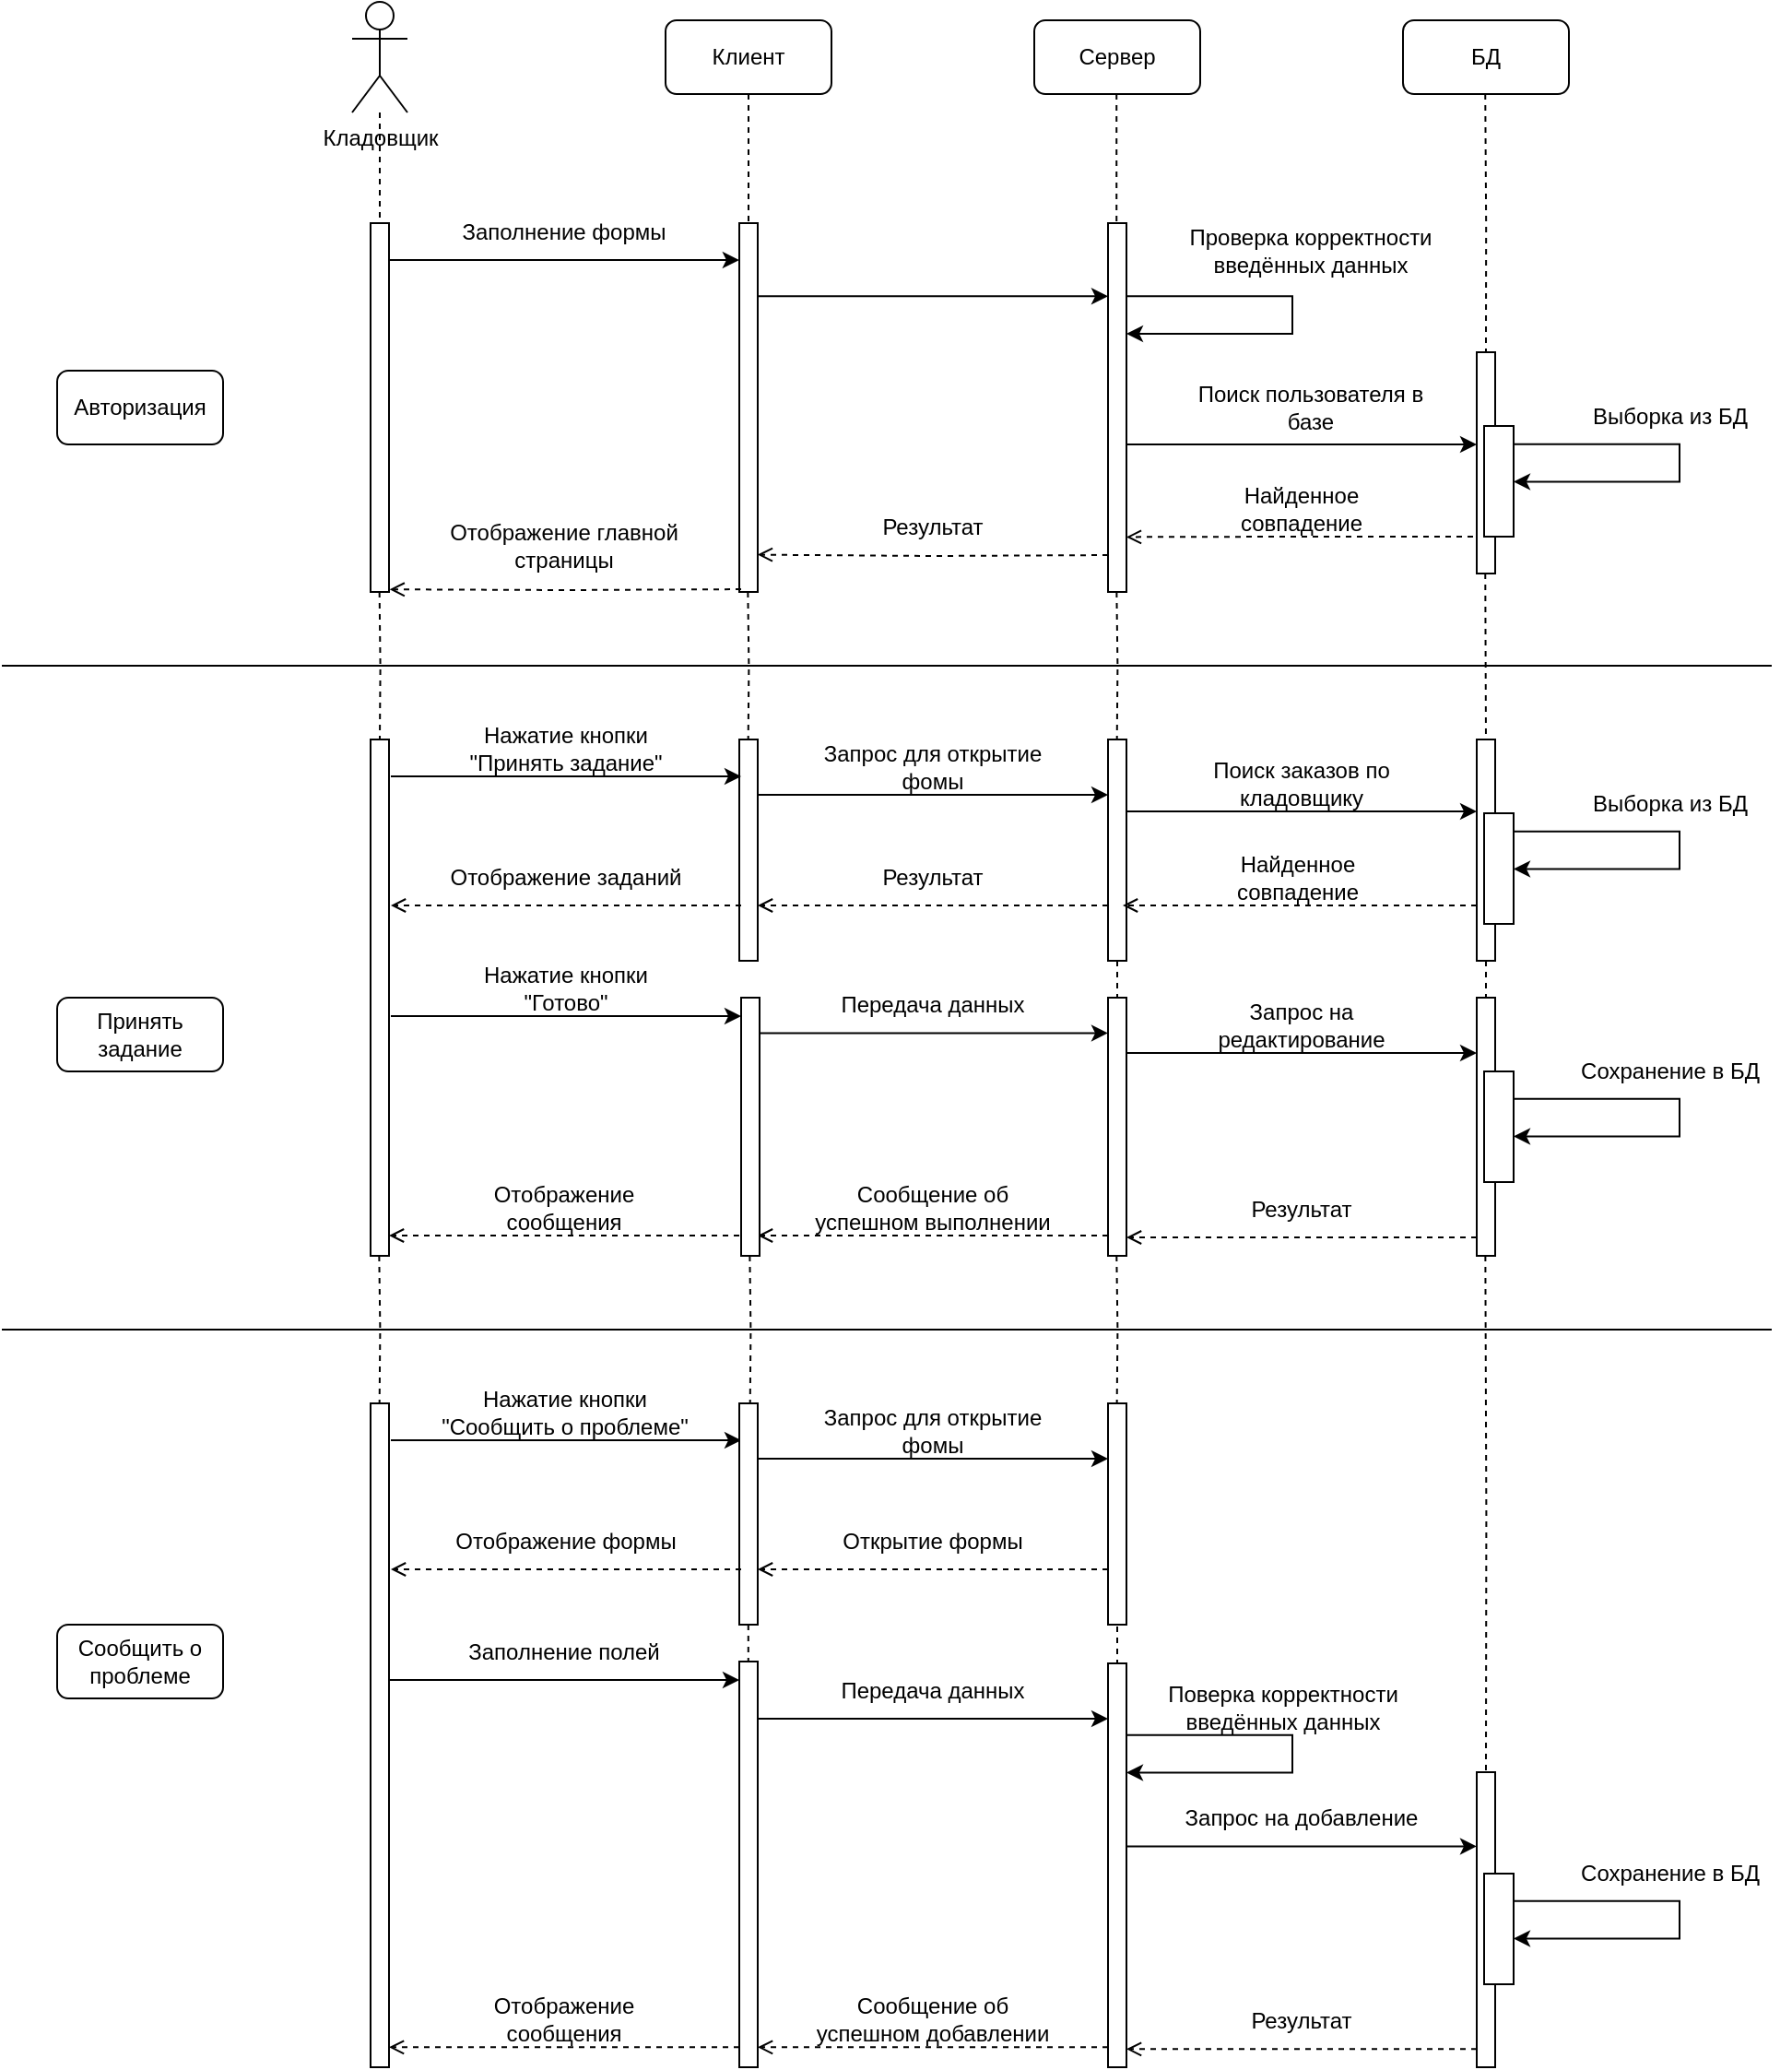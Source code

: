 <mxfile version="23.1.7" type="device">
  <diagram name="Страница — 1" id="Cy8QLNytjA-2ubOcpx3c">
    <mxGraphModel dx="4144" dy="2088" grid="1" gridSize="10" guides="1" tooltips="1" connect="1" arrows="1" fold="1" page="1" pageScale="1" pageWidth="3300" pageHeight="4681" math="0" shadow="0">
      <root>
        <mxCell id="0" />
        <mxCell id="1" parent="0" />
        <mxCell id="tvEzzkV83GTAkukXnAIm-289" value="Авторизация" style="rounded=1;whiteSpace=wrap;html=1;" parent="1" vertex="1">
          <mxGeometry x="1240" y="330" width="90" height="40" as="geometry" />
        </mxCell>
        <mxCell id="tvEzzkV83GTAkukXnAIm-290" style="edgeStyle=orthogonalEdgeStyle;rounded=0;orthogonalLoop=1;jettySize=auto;html=1;dashed=1;endArrow=none;endFill=0;" parent="1" source="tvEzzkV83GTAkukXnAIm-291" target="tvEzzkV83GTAkukXnAIm-293" edge="1">
          <mxGeometry relative="1" as="geometry" />
        </mxCell>
        <mxCell id="tvEzzkV83GTAkukXnAIm-291" value="Кладовщик" style="shape=umlActor;verticalLabelPosition=bottom;verticalAlign=top;html=1;outlineConnect=0;" parent="1" vertex="1">
          <mxGeometry x="1400" y="130" width="30" height="60" as="geometry" />
        </mxCell>
        <mxCell id="tvEzzkV83GTAkukXnAIm-292" style="edgeStyle=orthogonalEdgeStyle;rounded=0;orthogonalLoop=1;jettySize=auto;html=1;entryX=-0.007;entryY=0.1;entryDx=0;entryDy=0;exitX=1;exitY=0.1;exitDx=0;exitDy=0;exitPerimeter=0;entryPerimeter=0;" parent="1" source="tvEzzkV83GTAkukXnAIm-293" target="tvEzzkV83GTAkukXnAIm-296" edge="1">
          <mxGeometry relative="1" as="geometry" />
        </mxCell>
        <mxCell id="tvEzzkV83GTAkukXnAIm-293" value="" style="rounded=0;whiteSpace=wrap;html=1;" parent="1" vertex="1">
          <mxGeometry x="1410" y="250" width="10" height="200" as="geometry" />
        </mxCell>
        <mxCell id="tvEzzkV83GTAkukXnAIm-294" style="edgeStyle=orthogonalEdgeStyle;rounded=0;orthogonalLoop=1;jettySize=auto;html=1;entryX=0.5;entryY=0;entryDx=0;entryDy=0;dashed=1;endArrow=none;endFill=0;" parent="1" source="tvEzzkV83GTAkukXnAIm-295" target="tvEzzkV83GTAkukXnAIm-296" edge="1">
          <mxGeometry relative="1" as="geometry" />
        </mxCell>
        <mxCell id="tvEzzkV83GTAkukXnAIm-295" value="Клиент" style="rounded=1;whiteSpace=wrap;html=1;" parent="1" vertex="1">
          <mxGeometry x="1570" y="140" width="90" height="40" as="geometry" />
        </mxCell>
        <mxCell id="tvEzzkV83GTAkukXnAIm-296" value="" style="rounded=0;whiteSpace=wrap;html=1;" parent="1" vertex="1">
          <mxGeometry x="1610" y="250" width="10" height="200" as="geometry" />
        </mxCell>
        <mxCell id="tvEzzkV83GTAkukXnAIm-297" value="Сервер" style="rounded=1;whiteSpace=wrap;html=1;" parent="1" vertex="1">
          <mxGeometry x="1770" y="140" width="90" height="40" as="geometry" />
        </mxCell>
        <mxCell id="tvEzzkV83GTAkukXnAIm-298" value="" style="rounded=0;whiteSpace=wrap;html=1;" parent="1" vertex="1">
          <mxGeometry x="1810" y="250" width="10" height="200" as="geometry" />
        </mxCell>
        <mxCell id="tvEzzkV83GTAkukXnAIm-299" value="БД" style="rounded=1;whiteSpace=wrap;html=1;" parent="1" vertex="1">
          <mxGeometry x="1970" y="140" width="90" height="40" as="geometry" />
        </mxCell>
        <mxCell id="tvEzzkV83GTAkukXnAIm-300" style="edgeStyle=orthogonalEdgeStyle;rounded=0;orthogonalLoop=1;jettySize=auto;html=1;exitX=0;exitY=0.75;exitDx=0;exitDy=0;entryX=0.995;entryY=0.851;entryDx=0;entryDy=0;entryPerimeter=0;dashed=1;endArrow=open;endFill=0;" parent="1" target="tvEzzkV83GTAkukXnAIm-298" edge="1">
          <mxGeometry relative="1" as="geometry">
            <mxPoint x="2014.0" y="420.04" as="sourcePoint" />
            <mxPoint x="1824" y="420.84" as="targetPoint" />
            <Array as="points">
              <mxPoint x="1914" y="420" />
            </Array>
          </mxGeometry>
        </mxCell>
        <mxCell id="tvEzzkV83GTAkukXnAIm-301" value="" style="rounded=0;whiteSpace=wrap;html=1;" parent="1" vertex="1">
          <mxGeometry x="2010" y="320" width="10" height="120" as="geometry" />
        </mxCell>
        <mxCell id="tvEzzkV83GTAkukXnAIm-302" style="edgeStyle=orthogonalEdgeStyle;rounded=0;orthogonalLoop=1;jettySize=auto;html=1;entryX=0.5;entryY=0;entryDx=0;entryDy=0;dashed=1;endArrow=none;endFill=0;" parent="1" edge="1">
          <mxGeometry relative="1" as="geometry">
            <mxPoint x="1814.62" y="180" as="sourcePoint" />
            <mxPoint x="1814.62" y="250" as="targetPoint" />
          </mxGeometry>
        </mxCell>
        <mxCell id="tvEzzkV83GTAkukXnAIm-303" style="edgeStyle=orthogonalEdgeStyle;rounded=0;orthogonalLoop=1;jettySize=auto;html=1;dashed=1;endArrow=none;endFill=0;entryX=0.5;entryY=0;entryDx=0;entryDy=0;" parent="1" target="tvEzzkV83GTAkukXnAIm-301" edge="1">
          <mxGeometry relative="1" as="geometry">
            <mxPoint x="2014.62" y="180" as="sourcePoint" />
            <mxPoint x="2015" y="300" as="targetPoint" />
          </mxGeometry>
        </mxCell>
        <mxCell id="tvEzzkV83GTAkukXnAIm-304" style="edgeStyle=orthogonalEdgeStyle;rounded=0;orthogonalLoop=1;jettySize=auto;html=1;entryX=-0.007;entryY=0.1;entryDx=0;entryDy=0;exitX=1;exitY=0.1;exitDx=0;exitDy=0;exitPerimeter=0;entryPerimeter=0;" parent="1" edge="1">
          <mxGeometry relative="1" as="geometry">
            <mxPoint x="1620" y="289.63" as="sourcePoint" />
            <mxPoint x="1810" y="289.63" as="targetPoint" />
          </mxGeometry>
        </mxCell>
        <mxCell id="tvEzzkV83GTAkukXnAIm-305" style="edgeStyle=orthogonalEdgeStyle;rounded=0;orthogonalLoop=1;jettySize=auto;html=1;entryX=-0.007;entryY=0.1;entryDx=0;entryDy=0;exitX=1;exitY=0.1;exitDx=0;exitDy=0;exitPerimeter=0;entryPerimeter=0;" parent="1" edge="1">
          <mxGeometry relative="1" as="geometry">
            <mxPoint x="1820" y="370" as="sourcePoint" />
            <mxPoint x="2010" y="370" as="targetPoint" />
          </mxGeometry>
        </mxCell>
        <mxCell id="tvEzzkV83GTAkukXnAIm-306" style="edgeStyle=orthogonalEdgeStyle;rounded=0;orthogonalLoop=1;jettySize=auto;html=1;exitX=1;exitY=0.1;exitDx=0;exitDy=0;exitPerimeter=0;" parent="1" edge="1">
          <mxGeometry relative="1" as="geometry">
            <mxPoint x="1820" y="289.63" as="sourcePoint" />
            <mxPoint x="1820" y="310" as="targetPoint" />
            <Array as="points">
              <mxPoint x="1910" y="290" />
              <mxPoint x="1910" y="310" />
              <mxPoint x="1820" y="310" />
            </Array>
          </mxGeometry>
        </mxCell>
        <mxCell id="tvEzzkV83GTAkukXnAIm-307" value="" style="rounded=0;whiteSpace=wrap;html=1;" parent="1" vertex="1">
          <mxGeometry x="2014" y="360" width="16" height="60" as="geometry" />
        </mxCell>
        <mxCell id="tvEzzkV83GTAkukXnAIm-308" style="edgeStyle=orthogonalEdgeStyle;rounded=0;orthogonalLoop=1;jettySize=auto;html=1;exitX=1;exitY=0.1;exitDx=0;exitDy=0;exitPerimeter=0;" parent="1" edge="1">
          <mxGeometry relative="1" as="geometry">
            <mxPoint x="2030" y="369.85" as="sourcePoint" />
            <mxPoint x="2030" y="390.22" as="targetPoint" />
            <Array as="points">
              <mxPoint x="2120" y="370.22" />
              <mxPoint x="2120" y="390.22" />
              <mxPoint x="2030" y="390.22" />
            </Array>
          </mxGeometry>
        </mxCell>
        <mxCell id="tvEzzkV83GTAkukXnAIm-309" style="edgeStyle=orthogonalEdgeStyle;rounded=0;orthogonalLoop=1;jettySize=auto;html=1;exitX=0;exitY=0.75;exitDx=0;exitDy=0;entryX=0.992;entryY=0.899;entryDx=0;entryDy=0;entryPerimeter=0;dashed=1;endArrow=open;endFill=0;" parent="1" target="tvEzzkV83GTAkukXnAIm-296" edge="1">
          <mxGeometry relative="1" as="geometry">
            <mxPoint x="1810" y="430" as="sourcePoint" />
            <mxPoint x="1620" y="431" as="targetPoint" />
          </mxGeometry>
        </mxCell>
        <mxCell id="tvEzzkV83GTAkukXnAIm-310" style="edgeStyle=orthogonalEdgeStyle;rounded=0;orthogonalLoop=1;jettySize=auto;html=1;exitX=0;exitY=0.75;exitDx=0;exitDy=0;entryX=1.034;entryY=0.993;entryDx=0;entryDy=0;entryPerimeter=0;dashed=1;endArrow=open;endFill=0;" parent="1" target="tvEzzkV83GTAkukXnAIm-293" edge="1">
          <mxGeometry relative="1" as="geometry">
            <mxPoint x="1611" y="448.52" as="sourcePoint" />
            <mxPoint x="1421" y="449.52" as="targetPoint" />
          </mxGeometry>
        </mxCell>
        <mxCell id="tvEzzkV83GTAkukXnAIm-311" value="Заполнение формы" style="text;html=1;strokeColor=none;fillColor=none;align=center;verticalAlign=middle;whiteSpace=wrap;rounded=0;" parent="1" vertex="1">
          <mxGeometry x="1450" y="240" width="130" height="30" as="geometry" />
        </mxCell>
        <mxCell id="tvEzzkV83GTAkukXnAIm-312" value="Проверка корректности введённых данных" style="text;html=1;strokeColor=none;fillColor=none;align=center;verticalAlign=middle;whiteSpace=wrap;rounded=0;" parent="1" vertex="1">
          <mxGeometry x="1850" y="250" width="140" height="30" as="geometry" />
        </mxCell>
        <mxCell id="tvEzzkV83GTAkukXnAIm-313" value="Поиск пользователя в базе" style="text;html=1;strokeColor=none;fillColor=none;align=center;verticalAlign=middle;whiteSpace=wrap;rounded=0;" parent="1" vertex="1">
          <mxGeometry x="1855" y="335" width="130" height="30" as="geometry" />
        </mxCell>
        <mxCell id="tvEzzkV83GTAkukXnAIm-314" value="Выборка из БД" style="text;html=1;strokeColor=none;fillColor=none;align=center;verticalAlign=middle;whiteSpace=wrap;rounded=0;" parent="1" vertex="1">
          <mxGeometry x="2050" y="340" width="130" height="30" as="geometry" />
        </mxCell>
        <mxCell id="tvEzzkV83GTAkukXnAIm-315" value="Найденное совпадение" style="text;html=1;strokeColor=none;fillColor=none;align=center;verticalAlign=middle;whiteSpace=wrap;rounded=0;" parent="1" vertex="1">
          <mxGeometry x="1850" y="390" width="130" height="30" as="geometry" />
        </mxCell>
        <mxCell id="tvEzzkV83GTAkukXnAIm-316" value="Результат" style="text;html=1;strokeColor=none;fillColor=none;align=center;verticalAlign=middle;whiteSpace=wrap;rounded=0;" parent="1" vertex="1">
          <mxGeometry x="1650" y="400" width="130" height="30" as="geometry" />
        </mxCell>
        <mxCell id="tvEzzkV83GTAkukXnAIm-317" value="Отображение главной страницы" style="text;html=1;strokeColor=none;fillColor=none;align=center;verticalAlign=middle;whiteSpace=wrap;rounded=0;" parent="1" vertex="1">
          <mxGeometry x="1450" y="410" width="130" height="30" as="geometry" />
        </mxCell>
        <mxCell id="tvEzzkV83GTAkukXnAIm-318" value="" style="endArrow=none;html=1;rounded=0;" parent="1" edge="1">
          <mxGeometry width="50" height="50" relative="1" as="geometry">
            <mxPoint x="1210" y="490" as="sourcePoint" />
            <mxPoint x="2170" y="490" as="targetPoint" />
          </mxGeometry>
        </mxCell>
        <mxCell id="tvEzzkV83GTAkukXnAIm-319" value="Принять задание" style="rounded=1;whiteSpace=wrap;html=1;" parent="1" vertex="1">
          <mxGeometry x="1240" y="670" width="90" height="40" as="geometry" />
        </mxCell>
        <mxCell id="tvEzzkV83GTAkukXnAIm-320" value="" style="rounded=0;whiteSpace=wrap;html=1;" parent="1" vertex="1">
          <mxGeometry x="1410" y="530" width="10" height="280" as="geometry" />
        </mxCell>
        <mxCell id="tvEzzkV83GTAkukXnAIm-321" style="edgeStyle=orthogonalEdgeStyle;rounded=0;orthogonalLoop=1;jettySize=auto;html=1;entryX=0.5;entryY=0;entryDx=0;entryDy=0;dashed=1;endArrow=none;endFill=0;" parent="1" target="tvEzzkV83GTAkukXnAIm-320" edge="1">
          <mxGeometry relative="1" as="geometry">
            <mxPoint x="1414.83" y="450" as="sourcePoint" />
            <mxPoint x="1414.83" y="520" as="targetPoint" />
          </mxGeometry>
        </mxCell>
        <mxCell id="tvEzzkV83GTAkukXnAIm-322" value="" style="rounded=0;whiteSpace=wrap;html=1;" parent="1" vertex="1">
          <mxGeometry x="1610" y="530" width="10" height="120" as="geometry" />
        </mxCell>
        <mxCell id="tvEzzkV83GTAkukXnAIm-323" style="edgeStyle=orthogonalEdgeStyle;rounded=0;orthogonalLoop=1;jettySize=auto;html=1;entryX=-0.007;entryY=0.1;entryDx=0;entryDy=0;exitX=1;exitY=0.1;exitDx=0;exitDy=0;exitPerimeter=0;entryPerimeter=0;" parent="1" edge="1">
          <mxGeometry relative="1" as="geometry">
            <mxPoint x="1421" y="550" as="sourcePoint" />
            <mxPoint x="1611" y="550" as="targetPoint" />
          </mxGeometry>
        </mxCell>
        <mxCell id="tvEzzkV83GTAkukXnAIm-324" value="Нажатие кнопки &quot;Принять задание&quot;" style="text;html=1;strokeColor=none;fillColor=none;align=center;verticalAlign=middle;whiteSpace=wrap;rounded=0;" parent="1" vertex="1">
          <mxGeometry x="1451" y="520" width="130" height="30" as="geometry" />
        </mxCell>
        <mxCell id="tvEzzkV83GTAkukXnAIm-325" value="" style="rounded=0;whiteSpace=wrap;html=1;" parent="1" vertex="1">
          <mxGeometry x="1810" y="530" width="10" height="120" as="geometry" />
        </mxCell>
        <mxCell id="tvEzzkV83GTAkukXnAIm-326" style="edgeStyle=orthogonalEdgeStyle;rounded=0;orthogonalLoop=1;jettySize=auto;html=1;entryX=-0.007;entryY=0.1;entryDx=0;entryDy=0;exitX=1;exitY=0.1;exitDx=0;exitDy=0;exitPerimeter=0;entryPerimeter=0;" parent="1" edge="1">
          <mxGeometry relative="1" as="geometry">
            <mxPoint x="1620" y="560" as="sourcePoint" />
            <mxPoint x="1810" y="560" as="targetPoint" />
          </mxGeometry>
        </mxCell>
        <mxCell id="tvEzzkV83GTAkukXnAIm-327" value="Запрос для открытие фомы" style="text;html=1;strokeColor=none;fillColor=none;align=center;verticalAlign=middle;whiteSpace=wrap;rounded=0;" parent="1" vertex="1">
          <mxGeometry x="1650" y="530" width="130" height="30" as="geometry" />
        </mxCell>
        <mxCell id="tvEzzkV83GTAkukXnAIm-328" style="edgeStyle=orthogonalEdgeStyle;rounded=0;orthogonalLoop=1;jettySize=auto;html=1;exitX=0;exitY=0.75;exitDx=0;exitDy=0;entryX=0.992;entryY=0.899;entryDx=0;entryDy=0;entryPerimeter=0;dashed=1;endArrow=open;endFill=0;" parent="1" edge="1">
          <mxGeometry relative="1" as="geometry">
            <mxPoint x="1810" y="620" as="sourcePoint" />
            <mxPoint x="1620" y="620" as="targetPoint" />
          </mxGeometry>
        </mxCell>
        <mxCell id="tvEzzkV83GTAkukXnAIm-329" value="Результат" style="text;html=1;strokeColor=none;fillColor=none;align=center;verticalAlign=middle;whiteSpace=wrap;rounded=0;" parent="1" vertex="1">
          <mxGeometry x="1650" y="590" width="130" height="30" as="geometry" />
        </mxCell>
        <mxCell id="tvEzzkV83GTAkukXnAIm-330" value="Отображение заданий" style="text;html=1;strokeColor=none;fillColor=none;align=center;verticalAlign=middle;whiteSpace=wrap;rounded=0;" parent="1" vertex="1">
          <mxGeometry x="1451" y="590" width="130" height="30" as="geometry" />
        </mxCell>
        <mxCell id="tvEzzkV83GTAkukXnAIm-331" style="edgeStyle=orthogonalEdgeStyle;rounded=0;orthogonalLoop=1;jettySize=auto;html=1;exitX=0;exitY=0.75;exitDx=0;exitDy=0;entryX=0.992;entryY=0.899;entryDx=0;entryDy=0;entryPerimeter=0;dashed=1;endArrow=open;endFill=0;" parent="1" edge="1">
          <mxGeometry relative="1" as="geometry">
            <mxPoint x="1611" y="620" as="sourcePoint" />
            <mxPoint x="1421" y="620" as="targetPoint" />
          </mxGeometry>
        </mxCell>
        <mxCell id="tvEzzkV83GTAkukXnAIm-332" style="edgeStyle=orthogonalEdgeStyle;rounded=0;orthogonalLoop=1;jettySize=auto;html=1;entryX=-0.007;entryY=0.1;entryDx=0;entryDy=0;exitX=1;exitY=0.1;exitDx=0;exitDy=0;exitPerimeter=0;entryPerimeter=0;" parent="1" edge="1">
          <mxGeometry relative="1" as="geometry">
            <mxPoint x="1421" y="680" as="sourcePoint" />
            <mxPoint x="1611" y="680" as="targetPoint" />
          </mxGeometry>
        </mxCell>
        <mxCell id="tvEzzkV83GTAkukXnAIm-333" value="Нажатие кнопки &quot;Готово&quot;" style="text;html=1;strokeColor=none;fillColor=none;align=center;verticalAlign=middle;whiteSpace=wrap;rounded=0;" parent="1" vertex="1">
          <mxGeometry x="1451" y="650" width="130" height="30" as="geometry" />
        </mxCell>
        <mxCell id="tvEzzkV83GTAkukXnAIm-334" style="edgeStyle=orthogonalEdgeStyle;rounded=0;orthogonalLoop=1;jettySize=auto;html=1;entryX=-0.007;entryY=0.1;entryDx=0;entryDy=0;exitX=1;exitY=0.1;exitDx=0;exitDy=0;exitPerimeter=0;entryPerimeter=0;" parent="1" edge="1">
          <mxGeometry relative="1" as="geometry">
            <mxPoint x="1620" y="689.22" as="sourcePoint" />
            <mxPoint x="1810" y="689.22" as="targetPoint" />
          </mxGeometry>
        </mxCell>
        <mxCell id="tvEzzkV83GTAkukXnAIm-335" value="Передача данных" style="text;html=1;strokeColor=none;fillColor=none;align=center;verticalAlign=middle;whiteSpace=wrap;rounded=0;" parent="1" vertex="1">
          <mxGeometry x="1650" y="659.22" width="130" height="30" as="geometry" />
        </mxCell>
        <mxCell id="tvEzzkV83GTAkukXnAIm-336" value="" style="rounded=0;whiteSpace=wrap;html=1;" parent="1" vertex="1">
          <mxGeometry x="1810" y="670" width="10" height="140" as="geometry" />
        </mxCell>
        <mxCell id="tvEzzkV83GTAkukXnAIm-337" value="" style="rounded=0;whiteSpace=wrap;html=1;" parent="1" vertex="1">
          <mxGeometry x="2010" y="670" width="10" height="140" as="geometry" />
        </mxCell>
        <mxCell id="tvEzzkV83GTAkukXnAIm-338" style="edgeStyle=orthogonalEdgeStyle;rounded=0;orthogonalLoop=1;jettySize=auto;html=1;entryX=-0.007;entryY=0.1;entryDx=0;entryDy=0;exitX=1;exitY=0.1;exitDx=0;exitDy=0;exitPerimeter=0;entryPerimeter=0;" parent="1" edge="1">
          <mxGeometry relative="1" as="geometry">
            <mxPoint x="1820" y="700" as="sourcePoint" />
            <mxPoint x="2010" y="700" as="targetPoint" />
          </mxGeometry>
        </mxCell>
        <mxCell id="tvEzzkV83GTAkukXnAIm-339" value="Запрос на редактирование" style="text;html=1;strokeColor=none;fillColor=none;align=center;verticalAlign=middle;whiteSpace=wrap;rounded=0;" parent="1" vertex="1">
          <mxGeometry x="1850" y="670" width="130" height="30" as="geometry" />
        </mxCell>
        <mxCell id="tvEzzkV83GTAkukXnAIm-340" value="Сохранение в БД" style="text;html=1;strokeColor=none;fillColor=none;align=center;verticalAlign=middle;whiteSpace=wrap;rounded=0;" parent="1" vertex="1">
          <mxGeometry x="2050" y="695" width="130" height="30" as="geometry" />
        </mxCell>
        <mxCell id="tvEzzkV83GTAkukXnAIm-341" style="edgeStyle=orthogonalEdgeStyle;rounded=0;orthogonalLoop=1;jettySize=auto;html=1;exitX=1;exitY=0.1;exitDx=0;exitDy=0;exitPerimeter=0;" parent="1" edge="1">
          <mxGeometry relative="1" as="geometry">
            <mxPoint x="2030" y="724.85" as="sourcePoint" />
            <mxPoint x="2030" y="745.22" as="targetPoint" />
            <Array as="points">
              <mxPoint x="2120" y="725.22" />
              <mxPoint x="2120" y="745.22" />
              <mxPoint x="2030" y="745.22" />
            </Array>
          </mxGeometry>
        </mxCell>
        <mxCell id="tvEzzkV83GTAkukXnAIm-342" value="" style="rounded=0;whiteSpace=wrap;html=1;" parent="1" vertex="1">
          <mxGeometry x="2014" y="710" width="16" height="60" as="geometry" />
        </mxCell>
        <mxCell id="tvEzzkV83GTAkukXnAIm-343" value="Результат" style="text;html=1;strokeColor=none;fillColor=none;align=center;verticalAlign=middle;whiteSpace=wrap;rounded=0;" parent="1" vertex="1">
          <mxGeometry x="1850" y="770" width="130" height="30" as="geometry" />
        </mxCell>
        <mxCell id="tvEzzkV83GTAkukXnAIm-344" style="edgeStyle=orthogonalEdgeStyle;rounded=0;orthogonalLoop=1;jettySize=auto;html=1;exitX=0;exitY=0.75;exitDx=0;exitDy=0;entryX=0.992;entryY=0.899;entryDx=0;entryDy=0;entryPerimeter=0;dashed=1;endArrow=open;endFill=0;" parent="1" edge="1">
          <mxGeometry relative="1" as="geometry">
            <mxPoint x="2010" y="800" as="sourcePoint" />
            <mxPoint x="1820" y="800" as="targetPoint" />
          </mxGeometry>
        </mxCell>
        <mxCell id="tvEzzkV83GTAkukXnAIm-345" value="Сообщение об успешном выполнении" style="text;html=1;strokeColor=none;fillColor=none;align=center;verticalAlign=middle;whiteSpace=wrap;rounded=0;" parent="1" vertex="1">
          <mxGeometry x="1650" y="769" width="130" height="30" as="geometry" />
        </mxCell>
        <mxCell id="tvEzzkV83GTAkukXnAIm-346" style="edgeStyle=orthogonalEdgeStyle;rounded=0;orthogonalLoop=1;jettySize=auto;html=1;exitX=0;exitY=0.75;exitDx=0;exitDy=0;entryX=0.992;entryY=0.899;entryDx=0;entryDy=0;entryPerimeter=0;dashed=1;endArrow=open;endFill=0;" parent="1" edge="1">
          <mxGeometry relative="1" as="geometry">
            <mxPoint x="1810" y="799" as="sourcePoint" />
            <mxPoint x="1620" y="799" as="targetPoint" />
          </mxGeometry>
        </mxCell>
        <mxCell id="tvEzzkV83GTAkukXnAIm-347" value="Отображение сообщения" style="text;html=1;strokeColor=none;fillColor=none;align=center;verticalAlign=middle;whiteSpace=wrap;rounded=0;" parent="1" vertex="1">
          <mxGeometry x="1450" y="769" width="130" height="30" as="geometry" />
        </mxCell>
        <mxCell id="tvEzzkV83GTAkukXnAIm-348" style="edgeStyle=orthogonalEdgeStyle;rounded=0;orthogonalLoop=1;jettySize=auto;html=1;exitX=0;exitY=0.75;exitDx=0;exitDy=0;entryX=0.992;entryY=0.899;entryDx=0;entryDy=0;entryPerimeter=0;dashed=1;endArrow=open;endFill=0;" parent="1" edge="1">
          <mxGeometry relative="1" as="geometry">
            <mxPoint x="1610" y="799" as="sourcePoint" />
            <mxPoint x="1420" y="799" as="targetPoint" />
          </mxGeometry>
        </mxCell>
        <mxCell id="tvEzzkV83GTAkukXnAIm-349" value="Сообщить о проблеме" style="rounded=1;whiteSpace=wrap;html=1;" parent="1" vertex="1">
          <mxGeometry x="1240" y="1010" width="90" height="40" as="geometry" />
        </mxCell>
        <mxCell id="tvEzzkV83GTAkukXnAIm-350" value="" style="rounded=0;whiteSpace=wrap;html=1;" parent="1" vertex="1">
          <mxGeometry x="1410" y="890" width="10" height="360" as="geometry" />
        </mxCell>
        <mxCell id="tvEzzkV83GTAkukXnAIm-351" value="" style="endArrow=none;html=1;rounded=0;" parent="1" edge="1">
          <mxGeometry width="50" height="50" relative="1" as="geometry">
            <mxPoint x="1210" y="850" as="sourcePoint" />
            <mxPoint x="2170" y="850" as="targetPoint" />
          </mxGeometry>
        </mxCell>
        <mxCell id="tvEzzkV83GTAkukXnAIm-352" style="edgeStyle=orthogonalEdgeStyle;rounded=0;orthogonalLoop=1;jettySize=auto;html=1;entryX=0.5;entryY=0;entryDx=0;entryDy=0;dashed=1;endArrow=none;endFill=0;" parent="1" edge="1">
          <mxGeometry relative="1" as="geometry">
            <mxPoint x="1614.67" y="450" as="sourcePoint" />
            <mxPoint x="1614.84" y="530" as="targetPoint" />
          </mxGeometry>
        </mxCell>
        <mxCell id="tvEzzkV83GTAkukXnAIm-353" style="edgeStyle=orthogonalEdgeStyle;rounded=0;orthogonalLoop=1;jettySize=auto;html=1;entryX=0.5;entryY=0;entryDx=0;entryDy=0;dashed=1;endArrow=none;endFill=0;" parent="1" edge="1">
          <mxGeometry relative="1" as="geometry">
            <mxPoint x="1814.68" y="450" as="sourcePoint" />
            <mxPoint x="1814.85" y="530" as="targetPoint" />
          </mxGeometry>
        </mxCell>
        <mxCell id="tvEzzkV83GTAkukXnAIm-354" style="edgeStyle=orthogonalEdgeStyle;rounded=0;orthogonalLoop=1;jettySize=auto;html=1;entryX=0.5;entryY=0;entryDx=0;entryDy=0;dashed=1;endArrow=none;endFill=0;" parent="1" target="tvEzzkV83GTAkukXnAIm-337" edge="1">
          <mxGeometry relative="1" as="geometry">
            <mxPoint x="2014.63" y="440" as="sourcePoint" />
            <mxPoint x="2014.8" y="520" as="targetPoint" />
          </mxGeometry>
        </mxCell>
        <mxCell id="tvEzzkV83GTAkukXnAIm-355" style="edgeStyle=orthogonalEdgeStyle;rounded=0;orthogonalLoop=1;jettySize=auto;html=1;dashed=1;endArrow=none;endFill=0;exitX=0.5;exitY=1;exitDx=0;exitDy=0;entryX=0.5;entryY=0;entryDx=0;entryDy=0;" parent="1" source="tvEzzkV83GTAkukXnAIm-325" target="tvEzzkV83GTAkukXnAIm-336" edge="1">
          <mxGeometry relative="1" as="geometry">
            <mxPoint x="1880" y="480" as="sourcePoint" />
            <mxPoint x="1880" y="550" as="targetPoint" />
          </mxGeometry>
        </mxCell>
        <mxCell id="tvEzzkV83GTAkukXnAIm-356" style="edgeStyle=orthogonalEdgeStyle;rounded=0;orthogonalLoop=1;jettySize=auto;html=1;entryX=0.5;entryY=0;entryDx=0;entryDy=0;dashed=1;endArrow=none;endFill=0;" parent="1" edge="1">
          <mxGeometry relative="1" as="geometry">
            <mxPoint x="1414.67" y="810" as="sourcePoint" />
            <mxPoint x="1414.84" y="890" as="targetPoint" />
          </mxGeometry>
        </mxCell>
        <mxCell id="tvEzzkV83GTAkukXnAIm-357" value="Нажатие кнопки &quot;Сообщить о проблеме&quot;" style="text;html=1;strokeColor=none;fillColor=none;align=center;verticalAlign=middle;whiteSpace=wrap;rounded=0;" parent="1" vertex="1">
          <mxGeometry x="1439.5" y="880" width="151" height="30" as="geometry" />
        </mxCell>
        <mxCell id="tvEzzkV83GTAkukXnAIm-358" style="edgeStyle=orthogonalEdgeStyle;rounded=0;orthogonalLoop=1;jettySize=auto;html=1;entryX=-0.007;entryY=0.1;entryDx=0;entryDy=0;exitX=1;exitY=0.1;exitDx=0;exitDy=0;exitPerimeter=0;entryPerimeter=0;" parent="1" edge="1">
          <mxGeometry relative="1" as="geometry">
            <mxPoint x="1421" y="910" as="sourcePoint" />
            <mxPoint x="1611" y="910" as="targetPoint" />
          </mxGeometry>
        </mxCell>
        <mxCell id="tvEzzkV83GTAkukXnAIm-359" value="" style="rounded=0;whiteSpace=wrap;html=1;" parent="1" vertex="1">
          <mxGeometry x="1610" y="890" width="10" height="120" as="geometry" />
        </mxCell>
        <mxCell id="tvEzzkV83GTAkukXnAIm-360" value="Запрос для открытие фомы" style="text;html=1;strokeColor=none;fillColor=none;align=center;verticalAlign=middle;whiteSpace=wrap;rounded=0;" parent="1" vertex="1">
          <mxGeometry x="1650" y="890" width="130" height="30" as="geometry" />
        </mxCell>
        <mxCell id="tvEzzkV83GTAkukXnAIm-361" value="" style="rounded=0;whiteSpace=wrap;html=1;" parent="1" vertex="1">
          <mxGeometry x="1810" y="890" width="10" height="120" as="geometry" />
        </mxCell>
        <mxCell id="tvEzzkV83GTAkukXnAIm-362" value="Открытие формы" style="text;html=1;strokeColor=none;fillColor=none;align=center;verticalAlign=middle;whiteSpace=wrap;rounded=0;" parent="1" vertex="1">
          <mxGeometry x="1650" y="950" width="130" height="30" as="geometry" />
        </mxCell>
        <mxCell id="tvEzzkV83GTAkukXnAIm-363" style="edgeStyle=orthogonalEdgeStyle;rounded=0;orthogonalLoop=1;jettySize=auto;html=1;exitX=0;exitY=0.75;exitDx=0;exitDy=0;entryX=0.992;entryY=0.899;entryDx=0;entryDy=0;entryPerimeter=0;dashed=1;endArrow=open;endFill=0;" parent="1" edge="1">
          <mxGeometry relative="1" as="geometry">
            <mxPoint x="1810" y="980" as="sourcePoint" />
            <mxPoint x="1620" y="980" as="targetPoint" />
          </mxGeometry>
        </mxCell>
        <mxCell id="tvEzzkV83GTAkukXnAIm-364" style="edgeStyle=orthogonalEdgeStyle;rounded=0;orthogonalLoop=1;jettySize=auto;html=1;exitX=0;exitY=0.75;exitDx=0;exitDy=0;entryX=0.992;entryY=0.899;entryDx=0;entryDy=0;entryPerimeter=0;dashed=1;endArrow=open;endFill=0;" parent="1" edge="1">
          <mxGeometry relative="1" as="geometry">
            <mxPoint x="1611" y="980" as="sourcePoint" />
            <mxPoint x="1421" y="980" as="targetPoint" />
          </mxGeometry>
        </mxCell>
        <mxCell id="tvEzzkV83GTAkukXnAIm-365" value="Отображение формы" style="text;html=1;strokeColor=none;fillColor=none;align=center;verticalAlign=middle;whiteSpace=wrap;rounded=0;" parent="1" vertex="1">
          <mxGeometry x="1451" y="950" width="130" height="30" as="geometry" />
        </mxCell>
        <mxCell id="tvEzzkV83GTAkukXnAIm-366" style="edgeStyle=orthogonalEdgeStyle;rounded=0;orthogonalLoop=1;jettySize=auto;html=1;entryX=-0.007;entryY=0.1;entryDx=0;entryDy=0;exitX=1;exitY=0.1;exitDx=0;exitDy=0;exitPerimeter=0;entryPerimeter=0;" parent="1" edge="1">
          <mxGeometry relative="1" as="geometry">
            <mxPoint x="1420" y="1040" as="sourcePoint" />
            <mxPoint x="1610" y="1040" as="targetPoint" />
          </mxGeometry>
        </mxCell>
        <mxCell id="tvEzzkV83GTAkukXnAIm-367" value="Заполнение полей" style="text;html=1;strokeColor=none;fillColor=none;align=center;verticalAlign=middle;whiteSpace=wrap;rounded=0;" parent="1" vertex="1">
          <mxGeometry x="1450" y="1010" width="130" height="30" as="geometry" />
        </mxCell>
        <mxCell id="tvEzzkV83GTAkukXnAIm-368" value="" style="rounded=0;whiteSpace=wrap;html=1;" parent="1" vertex="1">
          <mxGeometry x="1610" y="1030" width="10" height="220" as="geometry" />
        </mxCell>
        <mxCell id="tvEzzkV83GTAkukXnAIm-369" style="edgeStyle=orthogonalEdgeStyle;rounded=0;orthogonalLoop=1;jettySize=auto;html=1;entryX=-0.007;entryY=0.1;entryDx=0;entryDy=0;exitX=1;exitY=0.1;exitDx=0;exitDy=0;exitPerimeter=0;entryPerimeter=0;" parent="1" edge="1">
          <mxGeometry relative="1" as="geometry">
            <mxPoint x="1620" y="1061" as="sourcePoint" />
            <mxPoint x="1810" y="1061" as="targetPoint" />
          </mxGeometry>
        </mxCell>
        <mxCell id="tvEzzkV83GTAkukXnAIm-370" value="Передача данных" style="text;html=1;strokeColor=none;fillColor=none;align=center;verticalAlign=middle;whiteSpace=wrap;rounded=0;" parent="1" vertex="1">
          <mxGeometry x="1650" y="1031" width="130" height="30" as="geometry" />
        </mxCell>
        <mxCell id="tvEzzkV83GTAkukXnAIm-371" value="" style="rounded=0;whiteSpace=wrap;html=1;" parent="1" vertex="1">
          <mxGeometry x="1810" y="1031" width="10" height="219" as="geometry" />
        </mxCell>
        <mxCell id="tvEzzkV83GTAkukXnAIm-372" value="Поверка корректности введённых данных" style="text;html=1;strokeColor=none;fillColor=none;align=center;verticalAlign=middle;whiteSpace=wrap;rounded=0;" parent="1" vertex="1">
          <mxGeometry x="1840" y="1040" width="130" height="30" as="geometry" />
        </mxCell>
        <mxCell id="tvEzzkV83GTAkukXnAIm-373" style="edgeStyle=orthogonalEdgeStyle;rounded=0;orthogonalLoop=1;jettySize=auto;html=1;exitX=1;exitY=0.1;exitDx=0;exitDy=0;exitPerimeter=0;" parent="1" edge="1">
          <mxGeometry relative="1" as="geometry">
            <mxPoint x="1820" y="1069.85" as="sourcePoint" />
            <mxPoint x="1820" y="1090.22" as="targetPoint" />
            <Array as="points">
              <mxPoint x="1910" y="1070.22" />
              <mxPoint x="1910" y="1090.22" />
              <mxPoint x="1820" y="1090.22" />
            </Array>
          </mxGeometry>
        </mxCell>
        <mxCell id="tvEzzkV83GTAkukXnAIm-374" value="" style="rounded=0;whiteSpace=wrap;html=1;" parent="1" vertex="1">
          <mxGeometry x="2010" y="1090" width="10" height="160" as="geometry" />
        </mxCell>
        <mxCell id="tvEzzkV83GTAkukXnAIm-375" style="edgeStyle=orthogonalEdgeStyle;rounded=0;orthogonalLoop=1;jettySize=auto;html=1;entryX=-0.007;entryY=0.1;entryDx=0;entryDy=0;exitX=1;exitY=0.1;exitDx=0;exitDy=0;exitPerimeter=0;entryPerimeter=0;" parent="1" edge="1">
          <mxGeometry relative="1" as="geometry">
            <mxPoint x="1820" y="1130.22" as="sourcePoint" />
            <mxPoint x="2010" y="1130.22" as="targetPoint" />
          </mxGeometry>
        </mxCell>
        <mxCell id="tvEzzkV83GTAkukXnAIm-376" value="Запрос на добавление" style="text;html=1;strokeColor=none;fillColor=none;align=center;verticalAlign=middle;whiteSpace=wrap;rounded=0;" parent="1" vertex="1">
          <mxGeometry x="1850" y="1100.22" width="130" height="30" as="geometry" />
        </mxCell>
        <mxCell id="tvEzzkV83GTAkukXnAIm-377" value="Результат" style="text;html=1;strokeColor=none;fillColor=none;align=center;verticalAlign=middle;whiteSpace=wrap;rounded=0;" parent="1" vertex="1">
          <mxGeometry x="1850" y="1210.17" width="130" height="30" as="geometry" />
        </mxCell>
        <mxCell id="tvEzzkV83GTAkukXnAIm-378" style="edgeStyle=orthogonalEdgeStyle;rounded=0;orthogonalLoop=1;jettySize=auto;html=1;exitX=0;exitY=0.75;exitDx=0;exitDy=0;entryX=0.992;entryY=0.899;entryDx=0;entryDy=0;entryPerimeter=0;dashed=1;endArrow=open;endFill=0;" parent="1" edge="1">
          <mxGeometry relative="1" as="geometry">
            <mxPoint x="2010" y="1240.17" as="sourcePoint" />
            <mxPoint x="1820" y="1240.17" as="targetPoint" />
          </mxGeometry>
        </mxCell>
        <mxCell id="tvEzzkV83GTAkukXnAIm-379" value="Сообщение об успешном добавлении" style="text;html=1;strokeColor=none;fillColor=none;align=center;verticalAlign=middle;whiteSpace=wrap;rounded=0;" parent="1" vertex="1">
          <mxGeometry x="1650" y="1209.17" width="130" height="30" as="geometry" />
        </mxCell>
        <mxCell id="tvEzzkV83GTAkukXnAIm-380" style="edgeStyle=orthogonalEdgeStyle;rounded=0;orthogonalLoop=1;jettySize=auto;html=1;exitX=0;exitY=0.75;exitDx=0;exitDy=0;entryX=0.992;entryY=0.899;entryDx=0;entryDy=0;entryPerimeter=0;dashed=1;endArrow=open;endFill=0;" parent="1" edge="1">
          <mxGeometry relative="1" as="geometry">
            <mxPoint x="1810" y="1239.17" as="sourcePoint" />
            <mxPoint x="1620" y="1239.17" as="targetPoint" />
          </mxGeometry>
        </mxCell>
        <mxCell id="tvEzzkV83GTAkukXnAIm-381" style="edgeStyle=orthogonalEdgeStyle;rounded=0;orthogonalLoop=1;jettySize=auto;html=1;dashed=1;endArrow=none;endFill=0;exitX=0.5;exitY=1;exitDx=0;exitDy=0;entryX=0.5;entryY=0;entryDx=0;entryDy=0;" parent="1" target="tvEzzkV83GTAkukXnAIm-371" edge="1">
          <mxGeometry relative="1" as="geometry">
            <mxPoint x="1815" y="1011" as="sourcePoint" />
            <mxPoint x="1880" y="911" as="targetPoint" />
          </mxGeometry>
        </mxCell>
        <mxCell id="tvEzzkV83GTAkukXnAIm-382" style="edgeStyle=orthogonalEdgeStyle;rounded=0;orthogonalLoop=1;jettySize=auto;html=1;dashed=1;endArrow=none;endFill=0;exitX=0.5;exitY=1;exitDx=0;exitDy=0;entryX=0.5;entryY=0;entryDx=0;entryDy=0;" parent="1" edge="1">
          <mxGeometry relative="1" as="geometry">
            <mxPoint x="1614.9" y="1010" as="sourcePoint" />
            <mxPoint x="1614.9" y="1030" as="targetPoint" />
          </mxGeometry>
        </mxCell>
        <mxCell id="tvEzzkV83GTAkukXnAIm-383" value="" style="rounded=0;whiteSpace=wrap;html=1;" parent="1" vertex="1">
          <mxGeometry x="2014" y="1145" width="16" height="60" as="geometry" />
        </mxCell>
        <mxCell id="tvEzzkV83GTAkukXnAIm-384" style="edgeStyle=orthogonalEdgeStyle;rounded=0;orthogonalLoop=1;jettySize=auto;html=1;exitX=1;exitY=0.1;exitDx=0;exitDy=0;exitPerimeter=0;" parent="1" edge="1">
          <mxGeometry relative="1" as="geometry">
            <mxPoint x="2030" y="1159.85" as="sourcePoint" />
            <mxPoint x="2030" y="1180.22" as="targetPoint" />
            <Array as="points">
              <mxPoint x="2120" y="1160.22" />
              <mxPoint x="2120" y="1180.22" />
              <mxPoint x="2030" y="1180.22" />
            </Array>
          </mxGeometry>
        </mxCell>
        <mxCell id="tvEzzkV83GTAkukXnAIm-385" value="Сохранение в БД" style="text;html=1;strokeColor=none;fillColor=none;align=center;verticalAlign=middle;whiteSpace=wrap;rounded=0;" parent="1" vertex="1">
          <mxGeometry x="2050" y="1130" width="130" height="30" as="geometry" />
        </mxCell>
        <mxCell id="tvEzzkV83GTAkukXnAIm-386" style="edgeStyle=orthogonalEdgeStyle;rounded=0;orthogonalLoop=1;jettySize=auto;html=1;exitX=0;exitY=0.75;exitDx=0;exitDy=0;entryX=0.992;entryY=0.899;entryDx=0;entryDy=0;entryPerimeter=0;dashed=1;endArrow=open;endFill=0;" parent="1" edge="1">
          <mxGeometry relative="1" as="geometry">
            <mxPoint x="1610" y="1239.17" as="sourcePoint" />
            <mxPoint x="1420" y="1239.17" as="targetPoint" />
          </mxGeometry>
        </mxCell>
        <mxCell id="tvEzzkV83GTAkukXnAIm-387" value="Отображение сообщения" style="text;html=1;strokeColor=none;fillColor=none;align=center;verticalAlign=middle;whiteSpace=wrap;rounded=0;" parent="1" vertex="1">
          <mxGeometry x="1450" y="1209.17" width="130" height="30" as="geometry" />
        </mxCell>
        <mxCell id="tvEzzkV83GTAkukXnAIm-388" style="edgeStyle=orthogonalEdgeStyle;rounded=0;orthogonalLoop=1;jettySize=auto;html=1;entryX=-0.007;entryY=0.1;entryDx=0;entryDy=0;exitX=1;exitY=0.1;exitDx=0;exitDy=0;exitPerimeter=0;entryPerimeter=0;" parent="1" edge="1">
          <mxGeometry relative="1" as="geometry">
            <mxPoint x="1620" y="920" as="sourcePoint" />
            <mxPoint x="1810" y="920" as="targetPoint" />
          </mxGeometry>
        </mxCell>
        <mxCell id="tvEzzkV83GTAkukXnAIm-389" value="" style="rounded=0;whiteSpace=wrap;html=1;" parent="1" vertex="1">
          <mxGeometry x="2010" y="530" width="10" height="120" as="geometry" />
        </mxCell>
        <mxCell id="tvEzzkV83GTAkukXnAIm-390" value="" style="rounded=0;whiteSpace=wrap;html=1;" parent="1" vertex="1">
          <mxGeometry x="2014" y="570" width="16" height="60" as="geometry" />
        </mxCell>
        <mxCell id="tvEzzkV83GTAkukXnAIm-391" style="edgeStyle=orthogonalEdgeStyle;rounded=0;orthogonalLoop=1;jettySize=auto;html=1;exitX=1;exitY=0.1;exitDx=0;exitDy=0;exitPerimeter=0;" parent="1" edge="1">
          <mxGeometry relative="1" as="geometry">
            <mxPoint x="2030" y="579.85" as="sourcePoint" />
            <mxPoint x="2030" y="600.22" as="targetPoint" />
            <Array as="points">
              <mxPoint x="2120" y="580.22" />
              <mxPoint x="2120" y="600.22" />
              <mxPoint x="2030" y="600.22" />
            </Array>
          </mxGeometry>
        </mxCell>
        <mxCell id="tvEzzkV83GTAkukXnAIm-392" value="Выборка из БД" style="text;html=1;strokeColor=none;fillColor=none;align=center;verticalAlign=middle;whiteSpace=wrap;rounded=0;" parent="1" vertex="1">
          <mxGeometry x="2050" y="550" width="130" height="30" as="geometry" />
        </mxCell>
        <mxCell id="tvEzzkV83GTAkukXnAIm-393" style="edgeStyle=orthogonalEdgeStyle;rounded=0;orthogonalLoop=1;jettySize=auto;html=1;entryX=-0.007;entryY=0.1;entryDx=0;entryDy=0;exitX=1;exitY=0.1;exitDx=0;exitDy=0;exitPerimeter=0;entryPerimeter=0;" parent="1" edge="1">
          <mxGeometry relative="1" as="geometry">
            <mxPoint x="1820" y="569.05" as="sourcePoint" />
            <mxPoint x="2010" y="569.05" as="targetPoint" />
          </mxGeometry>
        </mxCell>
        <mxCell id="tvEzzkV83GTAkukXnAIm-394" value="Поиск заказов по кладовщику" style="text;html=1;strokeColor=none;fillColor=none;align=center;verticalAlign=middle;whiteSpace=wrap;rounded=0;" parent="1" vertex="1">
          <mxGeometry x="1850" y="539.05" width="130" height="30" as="geometry" />
        </mxCell>
        <mxCell id="tvEzzkV83GTAkukXnAIm-395" value="Найденное совпадение" style="text;html=1;strokeColor=none;fillColor=none;align=center;verticalAlign=middle;whiteSpace=wrap;rounded=0;" parent="1" vertex="1">
          <mxGeometry x="1848" y="590" width="130" height="30" as="geometry" />
        </mxCell>
        <mxCell id="tvEzzkV83GTAkukXnAIm-396" style="edgeStyle=orthogonalEdgeStyle;rounded=0;orthogonalLoop=1;jettySize=auto;html=1;entryX=0.995;entryY=0.851;entryDx=0;entryDy=0;entryPerimeter=0;dashed=1;endArrow=open;endFill=0;exitX=0;exitY=0.75;exitDx=0;exitDy=0;" parent="1" source="tvEzzkV83GTAkukXnAIm-389" edge="1">
          <mxGeometry relative="1" as="geometry">
            <mxPoint x="1990" y="630" as="sourcePoint" />
            <mxPoint x="1818" y="620" as="targetPoint" />
            <Array as="points" />
          </mxGeometry>
        </mxCell>
        <mxCell id="tvEzzkV83GTAkukXnAIm-397" value="" style="rounded=0;whiteSpace=wrap;html=1;" parent="1" vertex="1">
          <mxGeometry x="1611" y="670" width="10" height="140" as="geometry" />
        </mxCell>
        <mxCell id="tvEzzkV83GTAkukXnAIm-398" style="edgeStyle=orthogonalEdgeStyle;rounded=0;orthogonalLoop=1;jettySize=auto;html=1;entryX=0.5;entryY=0;entryDx=0;entryDy=0;dashed=1;endArrow=none;endFill=0;" parent="1" edge="1">
          <mxGeometry relative="1" as="geometry">
            <mxPoint x="1615.69" y="810" as="sourcePoint" />
            <mxPoint x="1615.86" y="890" as="targetPoint" />
          </mxGeometry>
        </mxCell>
        <mxCell id="tvEzzkV83GTAkukXnAIm-399" style="edgeStyle=orthogonalEdgeStyle;rounded=0;orthogonalLoop=1;jettySize=auto;html=1;entryX=0.5;entryY=0;entryDx=0;entryDy=0;dashed=1;endArrow=none;endFill=0;" parent="1" edge="1">
          <mxGeometry relative="1" as="geometry">
            <mxPoint x="1814.65" y="810" as="sourcePoint" />
            <mxPoint x="1814.82" y="890" as="targetPoint" />
          </mxGeometry>
        </mxCell>
        <mxCell id="tvEzzkV83GTAkukXnAIm-400" style="edgeStyle=orthogonalEdgeStyle;rounded=0;orthogonalLoop=1;jettySize=auto;html=1;entryX=0.5;entryY=0;entryDx=0;entryDy=0;dashed=1;endArrow=none;endFill=0;" parent="1" target="tvEzzkV83GTAkukXnAIm-374" edge="1">
          <mxGeometry relative="1" as="geometry">
            <mxPoint x="2014.68" y="810" as="sourcePoint" />
            <mxPoint x="2014.85" y="890" as="targetPoint" />
          </mxGeometry>
        </mxCell>
      </root>
    </mxGraphModel>
  </diagram>
</mxfile>
